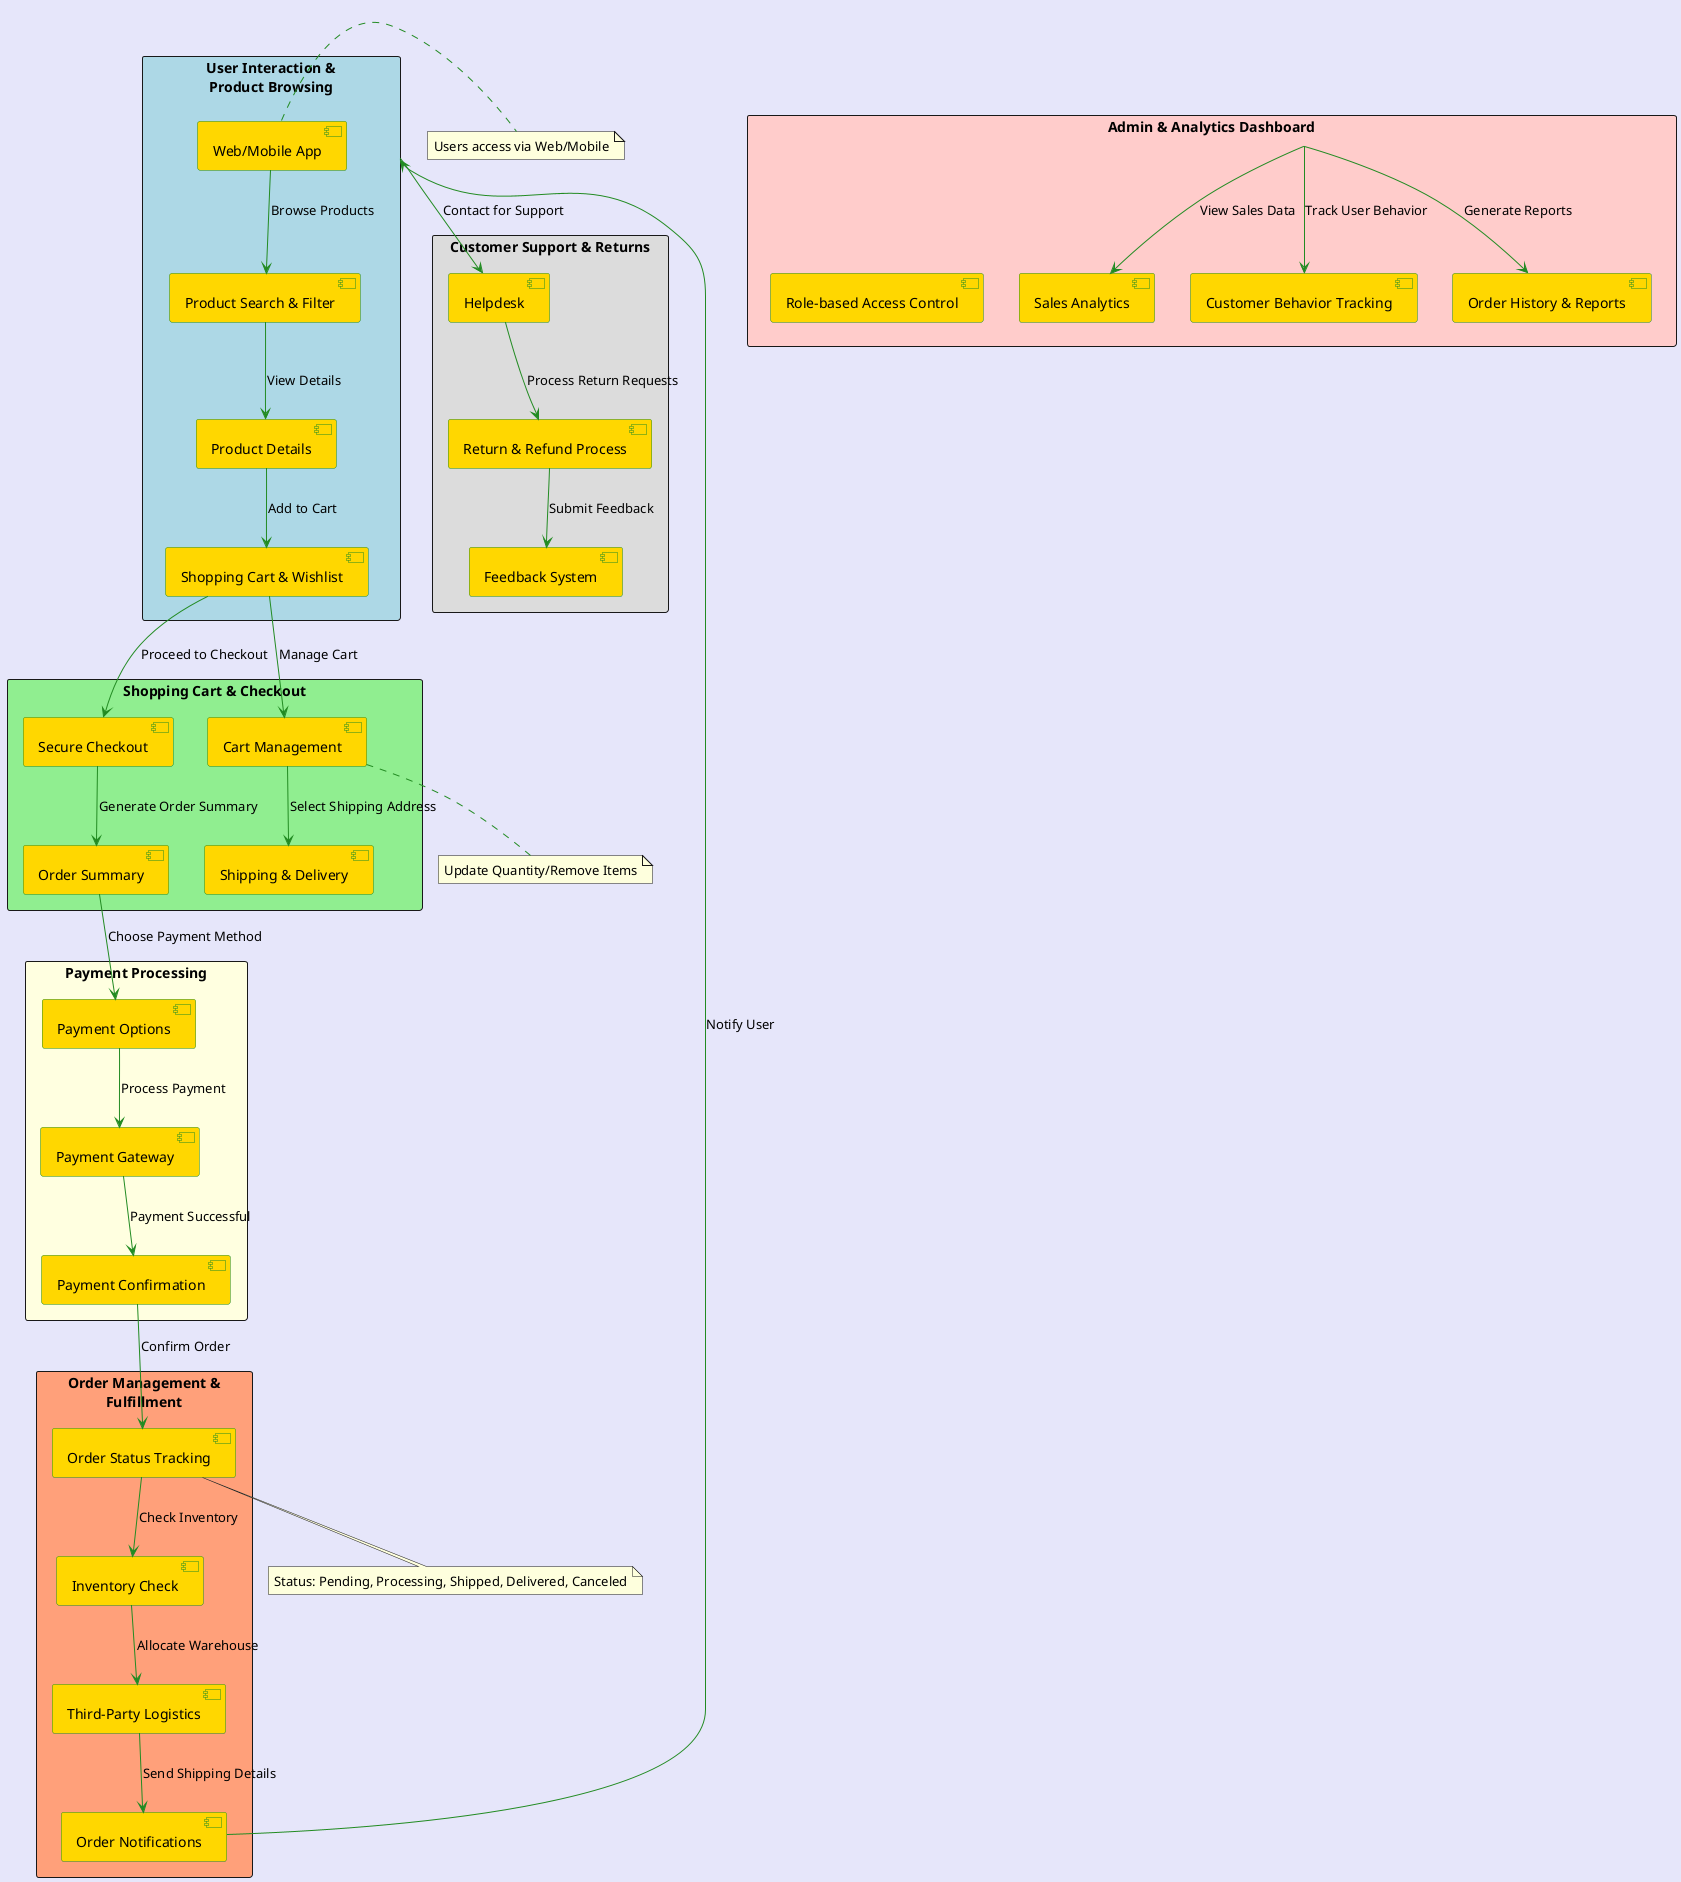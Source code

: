 @startuml
skinparam backgroundColor #E6E6FA
skinparam componentBackgroundColor #FFD700
skinparam componentBorderColor #228B22
skinparam componentFontColor black
skinparam arrowColor #228B22

rectangle "User Interaction &\nProduct Browsing" as UserInteraction #ADD8E6 {
    component "Web/Mobile App" as App
    component "Product Search & Filter" as SearchFilter
    component "Product Details" as ProductDetails
    component "Shopping Cart & Wishlist" as Cart
}

rectangle "Shopping Cart & Checkout" as ShoppingCart #90EE90 {
    component "Cart Management" as CartManagement
    component "Secure Checkout" as SecureCheckout
    component "Shipping & Delivery" as Shipping
    component "Order Summary" as OrderSummary
}

rectangle "Payment Processing" as Payment #FFFFE0 {
    component "Payment Options" as PaymentOptions
    component "Payment Gateway" as PaymentGateway
    component "Payment Confirmation" as PaymentConfirmation
}

rectangle "Order Management &\nFulfillment" as OrderManagement #FFA07A {
    component "Order Status Tracking" as OrderStatus
    component "Inventory Check" as InventoryCheck
    component "Third-Party Logistics" as Logistics
    component "Order Notifications" as Notifications
}

rectangle "Customer Support & Returns" as CustomerSupport #DCDCDC {
    component "Helpdesk" as Helpdesk
    component "Return & Refund Process" as Returns
    component "Feedback System" as FeedbackSystem
}

rectangle "Admin & Analytics Dashboard" as AdminAnalytics #FFCCCB {
    component "Sales Analytics" as SalesAnalytics
    component "Customer Behavior Tracking" as CustomerBehavior
    component "Order History & Reports" as OrderReports
    component "Role-based Access Control" as RoleBasedAccess
}

' User Interaction flow
App --> SearchFilter : Browse Products
SearchFilter --> ProductDetails : View Details
ProductDetails --> Cart : Add to Cart
Cart --> CartManagement : Manage Cart
Cart --> SecureCheckout : Proceed to Checkout

' Shopping Cart & Checkout flow
CartManagement --> Shipping : Select Shipping Address
SecureCheckout --> OrderSummary : Generate Order Summary
OrderSummary --> PaymentOptions : Choose Payment Method

' Payment Processing flow
PaymentOptions --> PaymentGateway : Process Payment
PaymentGateway --> PaymentConfirmation : Payment Successful
PaymentConfirmation --> OrderStatus : Confirm Order

' Order Management & Fulfillment flow
OrderStatus --> InventoryCheck : Check Inventory
InventoryCheck --> Logistics : Allocate Warehouse
Logistics --> Notifications : Send Shipping Details
Notifications --> UserInteraction : Notify User

' Customer Support flow
UserInteraction --> Helpdesk : Contact for Support
Helpdesk --> Returns : Process Return Requests
Returns --> FeedbackSystem : Submit Feedback

' Admin & Analytics flow
AdminAnalytics --> SalesAnalytics : View Sales Data
AdminAnalytics --> CustomerBehavior : Track User Behavior
AdminAnalytics --> OrderReports : Generate Reports

note right of App : Users access via Web/Mobile
note bottom of CartManagement : Update Quantity/Remove Items
note bottom of OrderStatus : Status: Pending, Processing, Shipped, Delivered, Canceled
@enduml